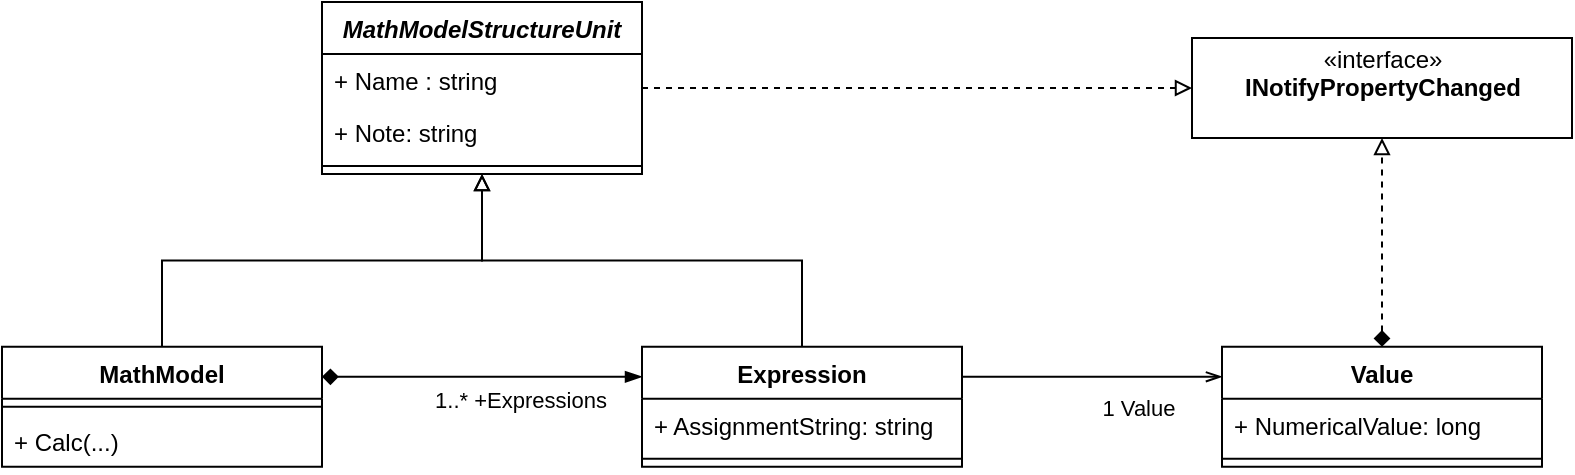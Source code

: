 <mxfile version="14.1.8" type="device" pages="2"><diagram id="C5RBs43oDa-KdzZeNtuy" name="Class Diagram MathModel"><mxGraphModel dx="1280" dy="1046" grid="1" gridSize="10" guides="1" tooltips="1" connect="1" arrows="1" fold="1" page="1" pageScale="1" pageWidth="1169" pageHeight="827" math="0" shadow="0"><root><mxCell id="WIyWlLk6GJQsqaUBKTNV-0"/><mxCell id="WIyWlLk6GJQsqaUBKTNV-1" parent="WIyWlLk6GJQsqaUBKTNV-0"/><mxCell id="z9XujFZbDLUOEMHp9Bc6-28" style="edgeStyle=orthogonalEdgeStyle;rounded=0;sketch=0;orthogonalLoop=1;jettySize=auto;html=1;shadow=0;startArrow=none;startFill=0;endArrow=block;endFill=0;dashed=1;" parent="WIyWlLk6GJQsqaUBKTNV-1" source="XYw_rAjw2vk9Df0v5EG6-4" target="z9XujFZbDLUOEMHp9Bc6-27" edge="1"><mxGeometry relative="1" as="geometry"/></mxCell><mxCell id="XYw_rAjw2vk9Df0v5EG6-4" value="MathModelStructureUnit" style="swimlane;fontStyle=3;align=center;verticalAlign=top;childLayout=stackLayout;horizontal=1;startSize=26;horizontalStack=0;resizeParent=1;resizeParentMax=0;resizeLast=0;collapsible=1;marginBottom=0;" parent="WIyWlLk6GJQsqaUBKTNV-1" vertex="1"><mxGeometry x="320" y="100" width="160" height="86" as="geometry"/></mxCell><mxCell id="XYw_rAjw2vk9Df0v5EG6-5" value="+ Name : string" style="text;strokeColor=none;fillColor=none;align=left;verticalAlign=top;spacingLeft=4;spacingRight=4;overflow=hidden;rotatable=0;points=[[0,0.5],[1,0.5]];portConstraint=eastwest;" parent="XYw_rAjw2vk9Df0v5EG6-4" vertex="1"><mxGeometry y="26" width="160" height="26" as="geometry"/></mxCell><mxCell id="XYw_rAjw2vk9Df0v5EG6-9" value="+ Note: string" style="text;strokeColor=none;fillColor=none;align=left;verticalAlign=top;spacingLeft=4;spacingRight=4;overflow=hidden;rotatable=0;points=[[0,0.5],[1,0.5]];portConstraint=eastwest;" parent="XYw_rAjw2vk9Df0v5EG6-4" vertex="1"><mxGeometry y="52" width="160" height="26" as="geometry"/></mxCell><mxCell id="XYw_rAjw2vk9Df0v5EG6-6" value="" style="line;strokeWidth=1;fillColor=none;align=left;verticalAlign=middle;spacingTop=-1;spacingLeft=3;spacingRight=3;rotatable=0;labelPosition=right;points=[];portConstraint=eastwest;" parent="XYw_rAjw2vk9Df0v5EG6-4" vertex="1"><mxGeometry y="78" width="160" height="8" as="geometry"/></mxCell><mxCell id="z9XujFZbDLUOEMHp9Bc6-29" style="edgeStyle=orthogonalEdgeStyle;rounded=0;sketch=0;orthogonalLoop=1;jettySize=auto;html=1;entryX=0;entryY=0.25;entryDx=0;entryDy=0;shadow=0;startArrow=diamond;startFill=1;endArrow=blockThin;endFill=1;exitX=1;exitY=0.25;exitDx=0;exitDy=0;" parent="WIyWlLk6GJQsqaUBKTNV-1" source="z9XujFZbDLUOEMHp9Bc6-0" target="z9XujFZbDLUOEMHp9Bc6-4" edge="1"><mxGeometry relative="1" as="geometry"/></mxCell><mxCell id="z9XujFZbDLUOEMHp9Bc6-30" value="1..* +Expressions" style="edgeLabel;html=1;align=center;verticalAlign=middle;resizable=0;points=[];" parent="z9XujFZbDLUOEMHp9Bc6-29" vertex="1" connectable="0"><mxGeometry x="0.678" y="-2" relative="1" as="geometry"><mxPoint x="-35" y="9.0" as="offset"/></mxGeometry></mxCell><mxCell id="z9XujFZbDLUOEMHp9Bc6-0" value="MathModel" style="swimlane;fontStyle=1;align=center;verticalAlign=top;childLayout=stackLayout;horizontal=1;startSize=26;horizontalStack=0;resizeParent=1;resizeParentMax=0;resizeLast=0;collapsible=1;marginBottom=0;" parent="WIyWlLk6GJQsqaUBKTNV-1" vertex="1"><mxGeometry x="160" y="272.41" width="160" height="60" as="geometry"/></mxCell><mxCell id="z9XujFZbDLUOEMHp9Bc6-2" value="" style="line;strokeWidth=1;fillColor=none;align=left;verticalAlign=middle;spacingTop=-1;spacingLeft=3;spacingRight=3;rotatable=0;labelPosition=right;points=[];portConstraint=eastwest;" parent="z9XujFZbDLUOEMHp9Bc6-0" vertex="1"><mxGeometry y="26" width="160" height="8" as="geometry"/></mxCell><mxCell id="z9XujFZbDLUOEMHp9Bc6-3" value="+ Calc(...)" style="text;strokeColor=none;fillColor=none;align=left;verticalAlign=top;spacingLeft=4;spacingRight=4;overflow=hidden;rotatable=0;points=[[0,0.5],[1,0.5]];portConstraint=eastwest;" parent="z9XujFZbDLUOEMHp9Bc6-0" vertex="1"><mxGeometry y="34" width="160" height="26" as="geometry"/></mxCell><mxCell id="z9XujFZbDLUOEMHp9Bc6-22" style="edgeStyle=orthogonalEdgeStyle;rounded=0;sketch=0;orthogonalLoop=1;jettySize=auto;html=1;entryX=0;entryY=0.25;entryDx=0;entryDy=0;shadow=0;startArrow=none;startFill=0;endArrow=openThin;endFill=0;exitX=1;exitY=0.25;exitDx=0;exitDy=0;" parent="WIyWlLk6GJQsqaUBKTNV-1" source="z9XujFZbDLUOEMHp9Bc6-4" target="z9XujFZbDLUOEMHp9Bc6-15" edge="1"><mxGeometry relative="1" as="geometry"><mxPoint x="800" y="471.41" as="targetPoint"/><Array as="points"><mxPoint x="740" y="287.41"/><mxPoint x="740" y="287.41"/></Array></mxGeometry></mxCell><mxCell id="z9XujFZbDLUOEMHp9Bc6-32" value="1 Value" style="edgeLabel;html=1;align=center;verticalAlign=middle;resizable=0;points=[];" parent="z9XujFZbDLUOEMHp9Bc6-22" vertex="1" connectable="0"><mxGeometry x="0.351" relative="1" as="geometry"><mxPoint y="15" as="offset"/></mxGeometry></mxCell><mxCell id="z9XujFZbDLUOEMHp9Bc6-4" value="Expression" style="swimlane;fontStyle=1;align=center;verticalAlign=top;childLayout=stackLayout;horizontal=1;startSize=26;horizontalStack=0;resizeParent=1;resizeParentMax=0;resizeLast=0;collapsible=1;marginBottom=0;" parent="WIyWlLk6GJQsqaUBKTNV-1" vertex="1"><mxGeometry x="480" y="272.41" width="160" height="60" as="geometry"/></mxCell><mxCell id="z9XujFZbDLUOEMHp9Bc6-5" value="+ AssignmentString: string" style="text;strokeColor=none;fillColor=none;align=left;verticalAlign=top;spacingLeft=4;spacingRight=4;overflow=hidden;rotatable=0;points=[[0,0.5],[1,0.5]];portConstraint=eastwest;" parent="z9XujFZbDLUOEMHp9Bc6-4" vertex="1"><mxGeometry y="26" width="160" height="26" as="geometry"/></mxCell><mxCell id="z9XujFZbDLUOEMHp9Bc6-6" value="" style="line;strokeWidth=1;fillColor=none;align=left;verticalAlign=middle;spacingTop=-1;spacingLeft=3;spacingRight=3;rotatable=0;labelPosition=right;points=[];portConstraint=eastwest;" parent="z9XujFZbDLUOEMHp9Bc6-4" vertex="1"><mxGeometry y="52" width="160" height="8" as="geometry"/></mxCell><mxCell id="z9XujFZbDLUOEMHp9Bc6-8" style="edgeStyle=orthogonalEdgeStyle;rounded=0;orthogonalLoop=1;jettySize=auto;html=1;endArrow=block;endFill=0;exitX=0.5;exitY=0;exitDx=0;exitDy=0;" parent="WIyWlLk6GJQsqaUBKTNV-1" source="z9XujFZbDLUOEMHp9Bc6-4" target="XYw_rAjw2vk9Df0v5EG6-4" edge="1"><mxGeometry relative="1" as="geometry"><mxPoint x="510" y="279" as="sourcePoint"/><mxPoint x="360" y="190" as="targetPoint"/></mxGeometry></mxCell><mxCell id="z9XujFZbDLUOEMHp9Bc6-10" style="edgeStyle=orthogonalEdgeStyle;rounded=0;orthogonalLoop=1;jettySize=auto;html=1;endArrow=block;endFill=0;exitX=0.5;exitY=0;exitDx=0;exitDy=0;" parent="WIyWlLk6GJQsqaUBKTNV-1" source="z9XujFZbDLUOEMHp9Bc6-0" target="XYw_rAjw2vk9Df0v5EG6-4" edge="1"><mxGeometry relative="1" as="geometry"><mxPoint x="400" y="200" as="targetPoint"/></mxGeometry></mxCell><mxCell id="z9XujFZbDLUOEMHp9Bc6-31" style="edgeStyle=orthogonalEdgeStyle;rounded=0;sketch=0;orthogonalLoop=1;jettySize=auto;html=1;entryX=0.5;entryY=1;entryDx=0;entryDy=0;shadow=0;startArrow=diamond;startFill=1;endArrow=block;endFill=0;dashed=1;" parent="WIyWlLk6GJQsqaUBKTNV-1" source="z9XujFZbDLUOEMHp9Bc6-15" target="z9XujFZbDLUOEMHp9Bc6-27" edge="1"><mxGeometry relative="1" as="geometry"/></mxCell><mxCell id="z9XujFZbDLUOEMHp9Bc6-15" value="Value" style="swimlane;fontStyle=1;align=center;verticalAlign=top;childLayout=stackLayout;horizontal=1;startSize=26;horizontalStack=0;resizeParent=1;resizeParentMax=0;resizeLast=0;collapsible=1;marginBottom=0;" parent="WIyWlLk6GJQsqaUBKTNV-1" vertex="1"><mxGeometry x="770" y="272.41" width="160" height="60" as="geometry"/></mxCell><mxCell id="z9XujFZbDLUOEMHp9Bc6-19" value="+ NumericalValue: long" style="text;strokeColor=none;fillColor=none;align=left;verticalAlign=top;spacingLeft=4;spacingRight=4;overflow=hidden;rotatable=0;points=[[0,0.5],[1,0.5]];portConstraint=eastwest;" parent="z9XujFZbDLUOEMHp9Bc6-15" vertex="1"><mxGeometry y="26" width="160" height="26" as="geometry"/></mxCell><mxCell id="z9XujFZbDLUOEMHp9Bc6-17" value="" style="line;strokeWidth=1;fillColor=none;align=left;verticalAlign=middle;spacingTop=-1;spacingLeft=3;spacingRight=3;rotatable=0;labelPosition=right;points=[];portConstraint=eastwest;" parent="z9XujFZbDLUOEMHp9Bc6-15" vertex="1"><mxGeometry y="52" width="160" height="8" as="geometry"/></mxCell><mxCell id="z9XujFZbDLUOEMHp9Bc6-27" value="«interface»&lt;br&gt;&lt;b&gt;INotifyPropertyChanged&lt;br&gt;&lt;br&gt;&lt;/b&gt;" style="html=1;" parent="WIyWlLk6GJQsqaUBKTNV-1" vertex="1"><mxGeometry x="755" y="118" width="190" height="50" as="geometry"/></mxCell></root></mxGraphModel></diagram><diagram id="UMUmMFJ79q-6UrFbVlDO" name="Class Diagramm Simulation"><mxGraphModel dx="1088" dy="889" grid="1" gridSize="10" guides="1" tooltips="1" connect="1" arrows="1" fold="1" page="1" pageScale="1" pageWidth="1169" pageHeight="827" math="0" shadow="0"><root><mxCell id="9IzrStsXcPTuIeDsPdh4-0"/><mxCell id="9IzrStsXcPTuIeDsPdh4-1" parent="9IzrStsXcPTuIeDsPdh4-0"/><mxCell id="9IzrStsXcPTuIeDsPdh4-2" value="Simulation" style="swimlane;fontStyle=1;align=center;verticalAlign=top;childLayout=stackLayout;horizontal=1;startSize=26;horizontalStack=0;resizeParent=1;resizeParentMax=0;resizeLast=0;collapsible=1;marginBottom=0;" vertex="1" parent="9IzrStsXcPTuIeDsPdh4-1"><mxGeometry x="350" y="280" width="160" height="86" as="geometry"/></mxCell><mxCell id="9IzrStsXcPTuIeDsPdh4-3" value="+ field: type" style="text;strokeColor=none;fillColor=none;align=left;verticalAlign=top;spacingLeft=4;spacingRight=4;overflow=hidden;rotatable=0;points=[[0,0.5],[1,0.5]];portConstraint=eastwest;" vertex="1" parent="9IzrStsXcPTuIeDsPdh4-2"><mxGeometry y="26" width="160" height="26" as="geometry"/></mxCell><mxCell id="9IzrStsXcPTuIeDsPdh4-4" value="" style="line;strokeWidth=1;fillColor=none;align=left;verticalAlign=middle;spacingTop=-1;spacingLeft=3;spacingRight=3;rotatable=0;labelPosition=right;points=[];portConstraint=eastwest;" vertex="1" parent="9IzrStsXcPTuIeDsPdh4-2"><mxGeometry y="52" width="160" height="8" as="geometry"/></mxCell><mxCell id="9IzrStsXcPTuIeDsPdh4-5" value="+ method(type): type" style="text;strokeColor=none;fillColor=none;align=left;verticalAlign=top;spacingLeft=4;spacingRight=4;overflow=hidden;rotatable=0;points=[[0,0.5],[1,0.5]];portConstraint=eastwest;" vertex="1" parent="9IzrStsXcPTuIeDsPdh4-2"><mxGeometry y="60" width="160" height="26" as="geometry"/></mxCell></root></mxGraphModel></diagram></mxfile>